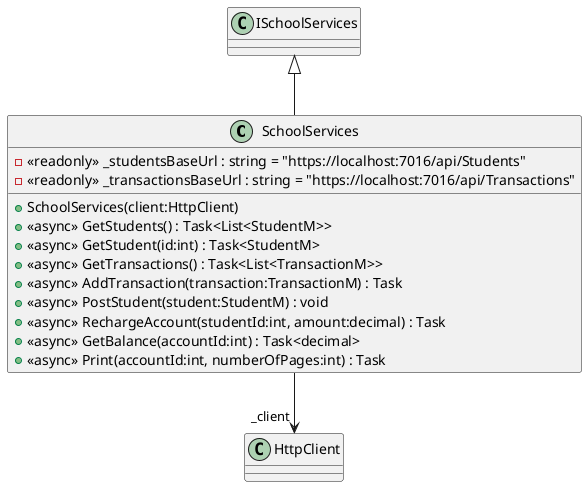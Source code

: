 @startuml
class SchoolServices {
    - <<readonly>> _studentsBaseUrl : string = "https://localhost:7016/api/Students"
    - <<readonly>> _transactionsBaseUrl : string = "https://localhost:7016/api/Transactions"
    + SchoolServices(client:HttpClient)
    + <<async>> GetStudents() : Task<List<StudentM>>
    + <<async>> GetStudent(id:int) : Task<StudentM>
    + <<async>> GetTransactions() : Task<List<TransactionM>>
    + <<async>> AddTransaction(transaction:TransactionM) : Task
    + <<async>> PostStudent(student:StudentM) : void
    + <<async>> RechargeAccount(studentId:int, amount:decimal) : Task
    + <<async>> GetBalance(accountId:int) : Task<decimal>
    + <<async>> Print(accountId:int, numberOfPages:int) : Task
}
ISchoolServices <|-- SchoolServices
SchoolServices --> "_client" HttpClient
@enduml
